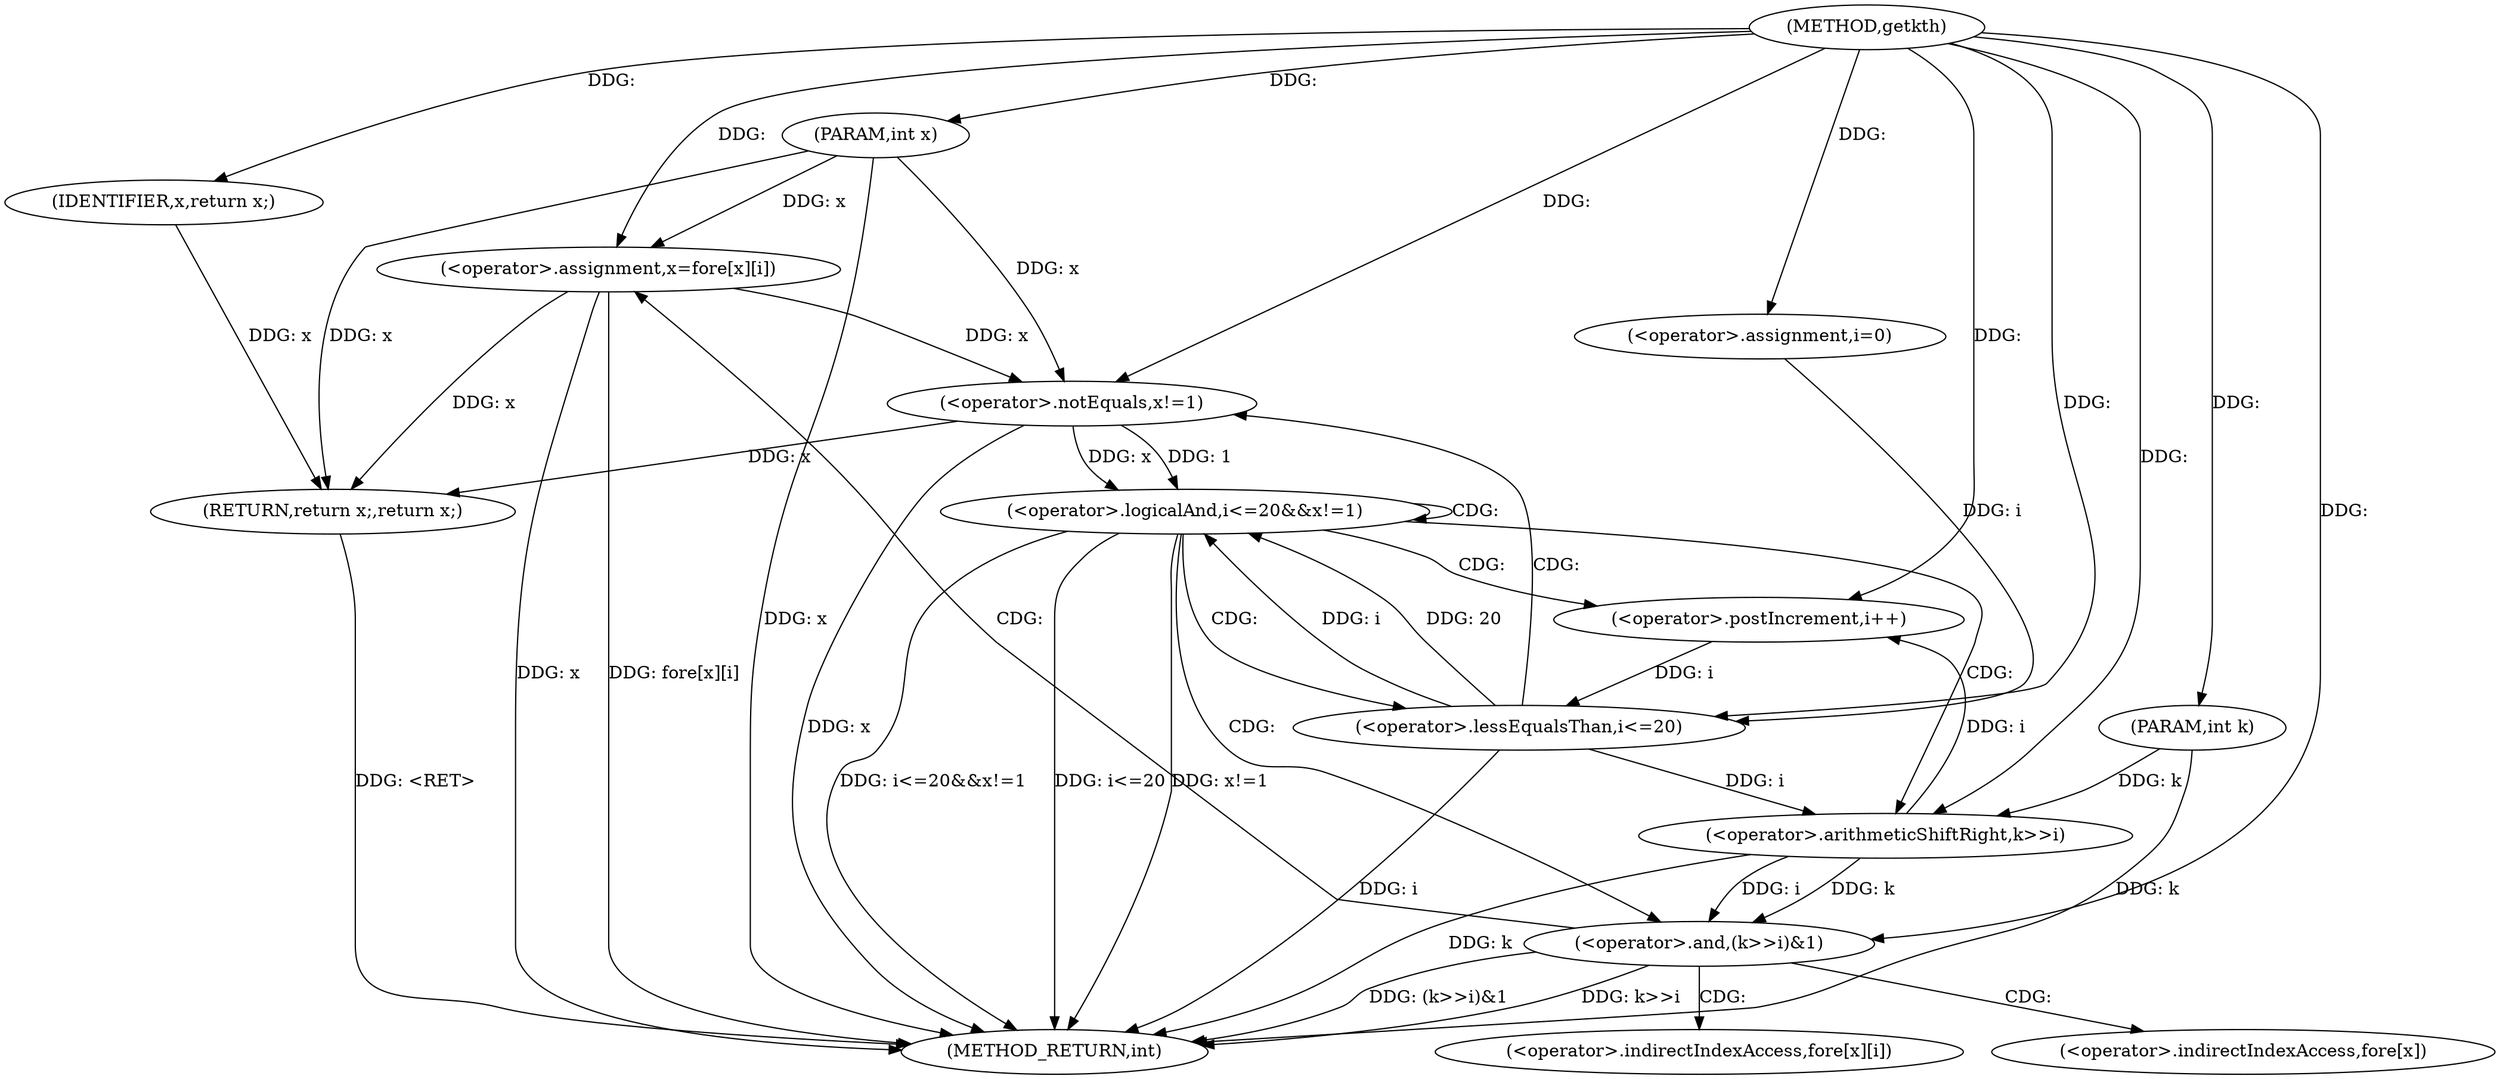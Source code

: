 digraph "getkth" {  
"1000317" [label = "(METHOD,getkth)" ]
"1000350" [label = "(METHOD_RETURN,int)" ]
"1000318" [label = "(PARAM,int x)" ]
"1000319" [label = "(PARAM,int k)" ]
"1000348" [label = "(RETURN,return x;,return x;)" ]
"1000323" [label = "(<operator>.assignment,i=0)" ]
"1000326" [label = "(<operator>.logicalAnd,i<=20&&x!=1)" ]
"1000333" [label = "(<operator>.postIncrement,i++)" ]
"1000349" [label = "(IDENTIFIER,x,return x;)" ]
"1000336" [label = "(<operator>.and,(k>>i)&1)" ]
"1000341" [label = "(<operator>.assignment,x=fore[x][i])" ]
"1000327" [label = "(<operator>.lessEqualsThan,i<=20)" ]
"1000330" [label = "(<operator>.notEquals,x!=1)" ]
"1000337" [label = "(<operator>.arithmeticShiftRight,k>>i)" ]
"1000343" [label = "(<operator>.indirectIndexAccess,fore[x][i])" ]
"1000344" [label = "(<operator>.indirectIndexAccess,fore[x])" ]
  "1000318" -> "1000350"  [ label = "DDG: x"] 
  "1000319" -> "1000350"  [ label = "DDG: k"] 
  "1000327" -> "1000350"  [ label = "DDG: i"] 
  "1000326" -> "1000350"  [ label = "DDG: i<=20"] 
  "1000330" -> "1000350"  [ label = "DDG: x"] 
  "1000326" -> "1000350"  [ label = "DDG: x!=1"] 
  "1000326" -> "1000350"  [ label = "DDG: i<=20&&x!=1"] 
  "1000337" -> "1000350"  [ label = "DDG: k"] 
  "1000336" -> "1000350"  [ label = "DDG: k>>i"] 
  "1000336" -> "1000350"  [ label = "DDG: (k>>i)&1"] 
  "1000341" -> "1000350"  [ label = "DDG: x"] 
  "1000341" -> "1000350"  [ label = "DDG: fore[x][i]"] 
  "1000348" -> "1000350"  [ label = "DDG: <RET>"] 
  "1000317" -> "1000318"  [ label = "DDG: "] 
  "1000317" -> "1000319"  [ label = "DDG: "] 
  "1000349" -> "1000348"  [ label = "DDG: x"] 
  "1000330" -> "1000348"  [ label = "DDG: x"] 
  "1000341" -> "1000348"  [ label = "DDG: x"] 
  "1000318" -> "1000348"  [ label = "DDG: x"] 
  "1000317" -> "1000323"  [ label = "DDG: "] 
  "1000317" -> "1000349"  [ label = "DDG: "] 
  "1000327" -> "1000326"  [ label = "DDG: i"] 
  "1000327" -> "1000326"  [ label = "DDG: 20"] 
  "1000330" -> "1000326"  [ label = "DDG: x"] 
  "1000330" -> "1000326"  [ label = "DDG: 1"] 
  "1000337" -> "1000333"  [ label = "DDG: i"] 
  "1000317" -> "1000333"  [ label = "DDG: "] 
  "1000323" -> "1000327"  [ label = "DDG: i"] 
  "1000333" -> "1000327"  [ label = "DDG: i"] 
  "1000317" -> "1000327"  [ label = "DDG: "] 
  "1000341" -> "1000330"  [ label = "DDG: x"] 
  "1000318" -> "1000330"  [ label = "DDG: x"] 
  "1000317" -> "1000330"  [ label = "DDG: "] 
  "1000337" -> "1000336"  [ label = "DDG: i"] 
  "1000337" -> "1000336"  [ label = "DDG: k"] 
  "1000317" -> "1000336"  [ label = "DDG: "] 
  "1000318" -> "1000341"  [ label = "DDG: x"] 
  "1000317" -> "1000341"  [ label = "DDG: "] 
  "1000319" -> "1000337"  [ label = "DDG: k"] 
  "1000317" -> "1000337"  [ label = "DDG: "] 
  "1000327" -> "1000337"  [ label = "DDG: i"] 
  "1000326" -> "1000326"  [ label = "CDG: "] 
  "1000326" -> "1000337"  [ label = "CDG: "] 
  "1000326" -> "1000333"  [ label = "CDG: "] 
  "1000326" -> "1000336"  [ label = "CDG: "] 
  "1000326" -> "1000327"  [ label = "CDG: "] 
  "1000327" -> "1000330"  [ label = "CDG: "] 
  "1000336" -> "1000341"  [ label = "CDG: "] 
  "1000336" -> "1000344"  [ label = "CDG: "] 
  "1000336" -> "1000343"  [ label = "CDG: "] 
}
